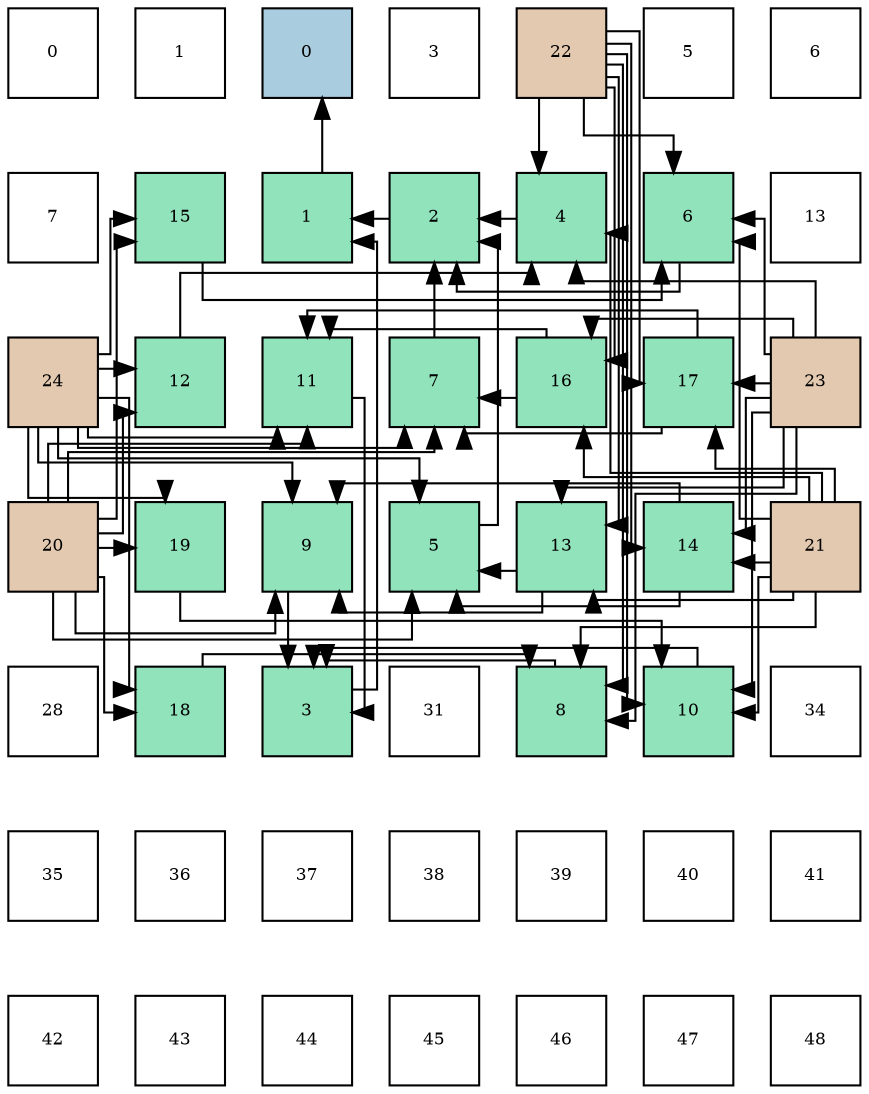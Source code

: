 digraph layout{
 rankdir=TB;
 splines=ortho;
 node [style=filled shape=square fixedsize=true width=0.6];
0[label="0", fontsize=8, fillcolor="#ffffff"];
1[label="1", fontsize=8, fillcolor="#ffffff"];
2[label="0", fontsize=8, fillcolor="#a9ccde"];
3[label="3", fontsize=8, fillcolor="#ffffff"];
4[label="22", fontsize=8, fillcolor="#e3c9af"];
5[label="5", fontsize=8, fillcolor="#ffffff"];
6[label="6", fontsize=8, fillcolor="#ffffff"];
7[label="7", fontsize=8, fillcolor="#ffffff"];
8[label="15", fontsize=8, fillcolor="#91e3bb"];
9[label="1", fontsize=8, fillcolor="#91e3bb"];
10[label="2", fontsize=8, fillcolor="#91e3bb"];
11[label="4", fontsize=8, fillcolor="#91e3bb"];
12[label="6", fontsize=8, fillcolor="#91e3bb"];
13[label="13", fontsize=8, fillcolor="#ffffff"];
14[label="24", fontsize=8, fillcolor="#e3c9af"];
15[label="12", fontsize=8, fillcolor="#91e3bb"];
16[label="11", fontsize=8, fillcolor="#91e3bb"];
17[label="7", fontsize=8, fillcolor="#91e3bb"];
18[label="16", fontsize=8, fillcolor="#91e3bb"];
19[label="17", fontsize=8, fillcolor="#91e3bb"];
20[label="23", fontsize=8, fillcolor="#e3c9af"];
21[label="20", fontsize=8, fillcolor="#e3c9af"];
22[label="19", fontsize=8, fillcolor="#91e3bb"];
23[label="9", fontsize=8, fillcolor="#91e3bb"];
24[label="5", fontsize=8, fillcolor="#91e3bb"];
25[label="13", fontsize=8, fillcolor="#91e3bb"];
26[label="14", fontsize=8, fillcolor="#91e3bb"];
27[label="21", fontsize=8, fillcolor="#e3c9af"];
28[label="28", fontsize=8, fillcolor="#ffffff"];
29[label="18", fontsize=8, fillcolor="#91e3bb"];
30[label="3", fontsize=8, fillcolor="#91e3bb"];
31[label="31", fontsize=8, fillcolor="#ffffff"];
32[label="8", fontsize=8, fillcolor="#91e3bb"];
33[label="10", fontsize=8, fillcolor="#91e3bb"];
34[label="34", fontsize=8, fillcolor="#ffffff"];
35[label="35", fontsize=8, fillcolor="#ffffff"];
36[label="36", fontsize=8, fillcolor="#ffffff"];
37[label="37", fontsize=8, fillcolor="#ffffff"];
38[label="38", fontsize=8, fillcolor="#ffffff"];
39[label="39", fontsize=8, fillcolor="#ffffff"];
40[label="40", fontsize=8, fillcolor="#ffffff"];
41[label="41", fontsize=8, fillcolor="#ffffff"];
42[label="42", fontsize=8, fillcolor="#ffffff"];
43[label="43", fontsize=8, fillcolor="#ffffff"];
44[label="44", fontsize=8, fillcolor="#ffffff"];
45[label="45", fontsize=8, fillcolor="#ffffff"];
46[label="46", fontsize=8, fillcolor="#ffffff"];
47[label="47", fontsize=8, fillcolor="#ffffff"];
48[label="48", fontsize=8, fillcolor="#ffffff"];
edge [constraint=false, style=vis];9 -> 2;
10 -> 9;
30 -> 9;
11 -> 10;
24 -> 10;
12 -> 10;
17 -> 10;
32 -> 30;
23 -> 30;
33 -> 30;
16 -> 30;
15 -> 11;
27 -> 11;
4 -> 11;
20 -> 11;
25 -> 24;
26 -> 24;
21 -> 24;
14 -> 24;
8 -> 12;
27 -> 12;
4 -> 12;
20 -> 12;
18 -> 17;
19 -> 17;
21 -> 17;
14 -> 17;
29 -> 32;
27 -> 32;
4 -> 32;
20 -> 32;
25 -> 23;
26 -> 23;
21 -> 23;
14 -> 23;
22 -> 33;
27 -> 33;
4 -> 33;
20 -> 33;
18 -> 16;
19 -> 16;
21 -> 16;
14 -> 16;
21 -> 15;
14 -> 15;
27 -> 25;
4 -> 25;
20 -> 25;
27 -> 26;
4 -> 26;
20 -> 26;
21 -> 8;
14 -> 8;
27 -> 18;
4 -> 18;
20 -> 18;
27 -> 19;
4 -> 19;
20 -> 19;
21 -> 29;
14 -> 29;
21 -> 22;
14 -> 22;
edge [constraint=true, style=invis];
0 -> 7 -> 14 -> 21 -> 28 -> 35 -> 42;
1 -> 8 -> 15 -> 22 -> 29 -> 36 -> 43;
2 -> 9 -> 16 -> 23 -> 30 -> 37 -> 44;
3 -> 10 -> 17 -> 24 -> 31 -> 38 -> 45;
4 -> 11 -> 18 -> 25 -> 32 -> 39 -> 46;
5 -> 12 -> 19 -> 26 -> 33 -> 40 -> 47;
6 -> 13 -> 20 -> 27 -> 34 -> 41 -> 48;
rank = same {0 -> 1 -> 2 -> 3 -> 4 -> 5 -> 6};
rank = same {7 -> 8 -> 9 -> 10 -> 11 -> 12 -> 13};
rank = same {14 -> 15 -> 16 -> 17 -> 18 -> 19 -> 20};
rank = same {21 -> 22 -> 23 -> 24 -> 25 -> 26 -> 27};
rank = same {28 -> 29 -> 30 -> 31 -> 32 -> 33 -> 34};
rank = same {35 -> 36 -> 37 -> 38 -> 39 -> 40 -> 41};
rank = same {42 -> 43 -> 44 -> 45 -> 46 -> 47 -> 48};
}